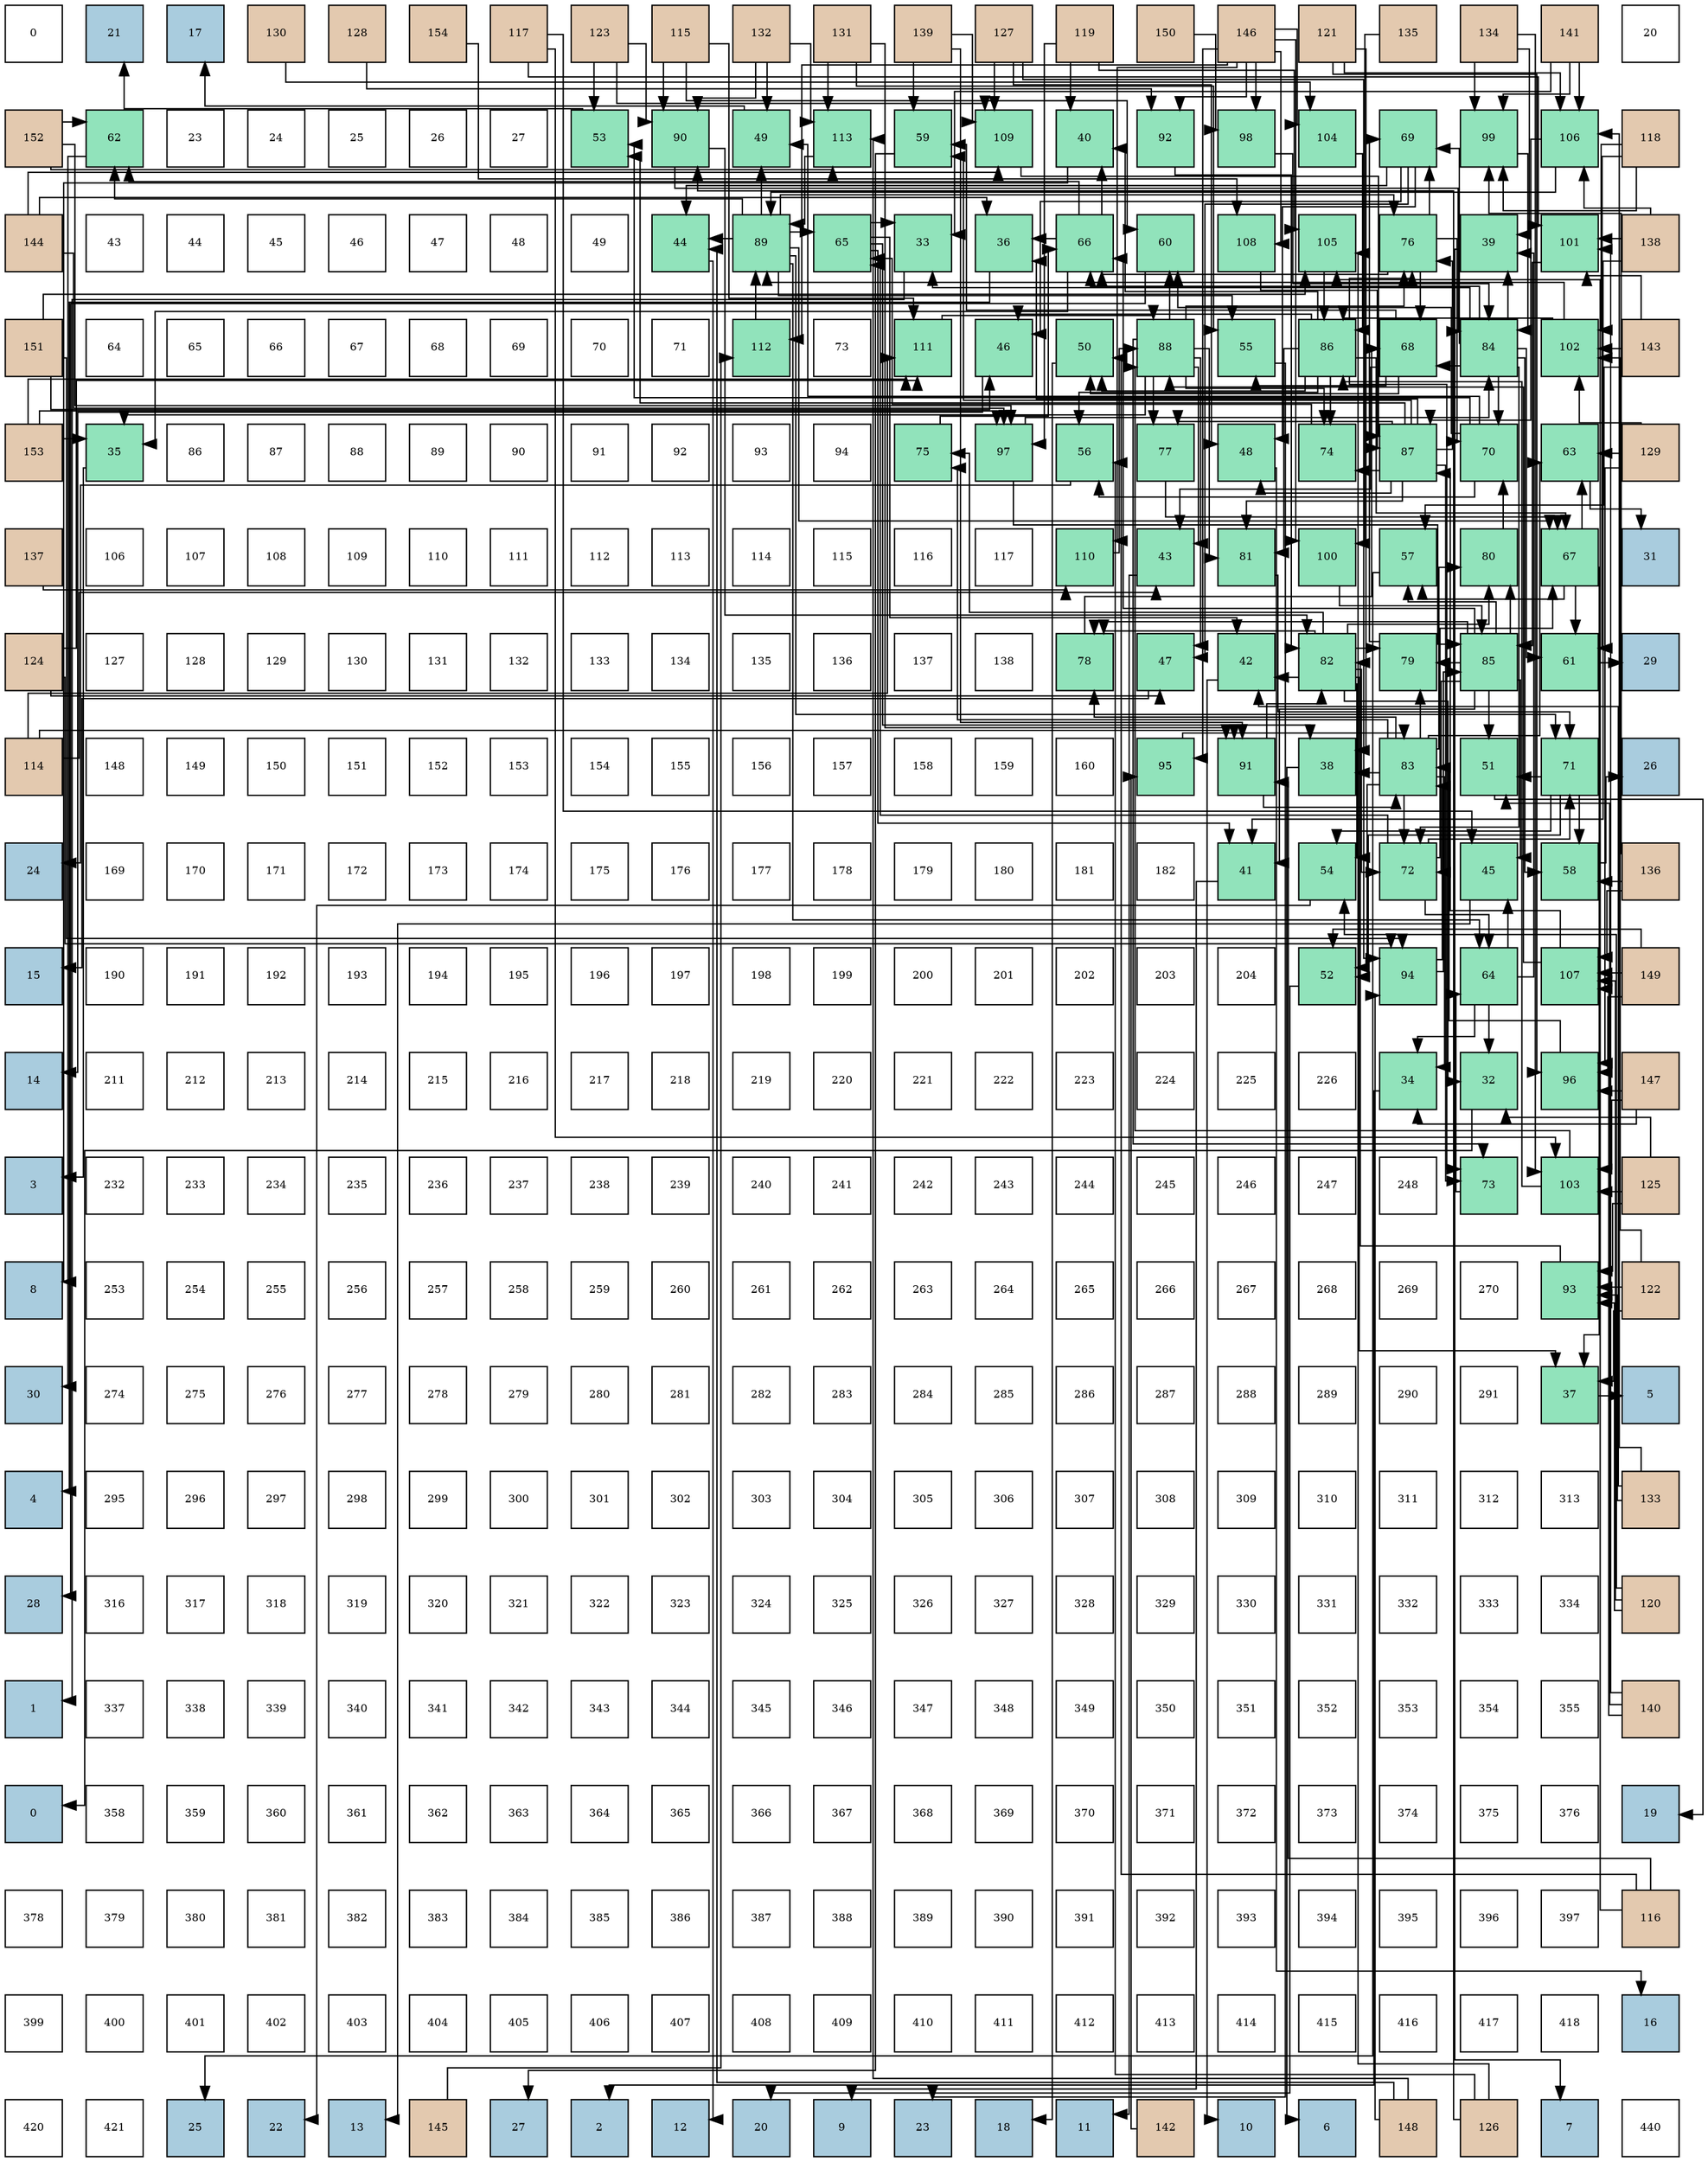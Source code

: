 digraph layout{
 rankdir=TB;
 splines=ortho;
 node [style=filled shape=square fixedsize=true width=0.6];
0[label="0", fontsize=8, fillcolor="#ffffff"];
1[label="21", fontsize=8, fillcolor="#a9ccde"];
2[label="17", fontsize=8, fillcolor="#a9ccde"];
3[label="130", fontsize=8, fillcolor="#e3c9af"];
4[label="128", fontsize=8, fillcolor="#e3c9af"];
5[label="154", fontsize=8, fillcolor="#e3c9af"];
6[label="117", fontsize=8, fillcolor="#e3c9af"];
7[label="123", fontsize=8, fillcolor="#e3c9af"];
8[label="115", fontsize=8, fillcolor="#e3c9af"];
9[label="132", fontsize=8, fillcolor="#e3c9af"];
10[label="131", fontsize=8, fillcolor="#e3c9af"];
11[label="139", fontsize=8, fillcolor="#e3c9af"];
12[label="127", fontsize=8, fillcolor="#e3c9af"];
13[label="119", fontsize=8, fillcolor="#e3c9af"];
14[label="150", fontsize=8, fillcolor="#e3c9af"];
15[label="146", fontsize=8, fillcolor="#e3c9af"];
16[label="121", fontsize=8, fillcolor="#e3c9af"];
17[label="135", fontsize=8, fillcolor="#e3c9af"];
18[label="134", fontsize=8, fillcolor="#e3c9af"];
19[label="141", fontsize=8, fillcolor="#e3c9af"];
20[label="20", fontsize=8, fillcolor="#ffffff"];
21[label="152", fontsize=8, fillcolor="#e3c9af"];
22[label="62", fontsize=8, fillcolor="#91e3bb"];
23[label="23", fontsize=8, fillcolor="#ffffff"];
24[label="24", fontsize=8, fillcolor="#ffffff"];
25[label="25", fontsize=8, fillcolor="#ffffff"];
26[label="26", fontsize=8, fillcolor="#ffffff"];
27[label="27", fontsize=8, fillcolor="#ffffff"];
28[label="53", fontsize=8, fillcolor="#91e3bb"];
29[label="90", fontsize=8, fillcolor="#91e3bb"];
30[label="49", fontsize=8, fillcolor="#91e3bb"];
31[label="113", fontsize=8, fillcolor="#91e3bb"];
32[label="59", fontsize=8, fillcolor="#91e3bb"];
33[label="109", fontsize=8, fillcolor="#91e3bb"];
34[label="40", fontsize=8, fillcolor="#91e3bb"];
35[label="92", fontsize=8, fillcolor="#91e3bb"];
36[label="98", fontsize=8, fillcolor="#91e3bb"];
37[label="104", fontsize=8, fillcolor="#91e3bb"];
38[label="69", fontsize=8, fillcolor="#91e3bb"];
39[label="99", fontsize=8, fillcolor="#91e3bb"];
40[label="106", fontsize=8, fillcolor="#91e3bb"];
41[label="118", fontsize=8, fillcolor="#e3c9af"];
42[label="144", fontsize=8, fillcolor="#e3c9af"];
43[label="43", fontsize=8, fillcolor="#ffffff"];
44[label="44", fontsize=8, fillcolor="#ffffff"];
45[label="45", fontsize=8, fillcolor="#ffffff"];
46[label="46", fontsize=8, fillcolor="#ffffff"];
47[label="47", fontsize=8, fillcolor="#ffffff"];
48[label="48", fontsize=8, fillcolor="#ffffff"];
49[label="49", fontsize=8, fillcolor="#ffffff"];
50[label="44", fontsize=8, fillcolor="#91e3bb"];
51[label="89", fontsize=8, fillcolor="#91e3bb"];
52[label="65", fontsize=8, fillcolor="#91e3bb"];
53[label="33", fontsize=8, fillcolor="#91e3bb"];
54[label="36", fontsize=8, fillcolor="#91e3bb"];
55[label="66", fontsize=8, fillcolor="#91e3bb"];
56[label="60", fontsize=8, fillcolor="#91e3bb"];
57[label="108", fontsize=8, fillcolor="#91e3bb"];
58[label="105", fontsize=8, fillcolor="#91e3bb"];
59[label="76", fontsize=8, fillcolor="#91e3bb"];
60[label="39", fontsize=8, fillcolor="#91e3bb"];
61[label="101", fontsize=8, fillcolor="#91e3bb"];
62[label="138", fontsize=8, fillcolor="#e3c9af"];
63[label="151", fontsize=8, fillcolor="#e3c9af"];
64[label="64", fontsize=8, fillcolor="#ffffff"];
65[label="65", fontsize=8, fillcolor="#ffffff"];
66[label="66", fontsize=8, fillcolor="#ffffff"];
67[label="67", fontsize=8, fillcolor="#ffffff"];
68[label="68", fontsize=8, fillcolor="#ffffff"];
69[label="69", fontsize=8, fillcolor="#ffffff"];
70[label="70", fontsize=8, fillcolor="#ffffff"];
71[label="71", fontsize=8, fillcolor="#ffffff"];
72[label="112", fontsize=8, fillcolor="#91e3bb"];
73[label="73", fontsize=8, fillcolor="#ffffff"];
74[label="111", fontsize=8, fillcolor="#91e3bb"];
75[label="46", fontsize=8, fillcolor="#91e3bb"];
76[label="50", fontsize=8, fillcolor="#91e3bb"];
77[label="88", fontsize=8, fillcolor="#91e3bb"];
78[label="55", fontsize=8, fillcolor="#91e3bb"];
79[label="86", fontsize=8, fillcolor="#91e3bb"];
80[label="68", fontsize=8, fillcolor="#91e3bb"];
81[label="84", fontsize=8, fillcolor="#91e3bb"];
82[label="102", fontsize=8, fillcolor="#91e3bb"];
83[label="143", fontsize=8, fillcolor="#e3c9af"];
84[label="153", fontsize=8, fillcolor="#e3c9af"];
85[label="35", fontsize=8, fillcolor="#91e3bb"];
86[label="86", fontsize=8, fillcolor="#ffffff"];
87[label="87", fontsize=8, fillcolor="#ffffff"];
88[label="88", fontsize=8, fillcolor="#ffffff"];
89[label="89", fontsize=8, fillcolor="#ffffff"];
90[label="90", fontsize=8, fillcolor="#ffffff"];
91[label="91", fontsize=8, fillcolor="#ffffff"];
92[label="92", fontsize=8, fillcolor="#ffffff"];
93[label="93", fontsize=8, fillcolor="#ffffff"];
94[label="94", fontsize=8, fillcolor="#ffffff"];
95[label="75", fontsize=8, fillcolor="#91e3bb"];
96[label="97", fontsize=8, fillcolor="#91e3bb"];
97[label="56", fontsize=8, fillcolor="#91e3bb"];
98[label="77", fontsize=8, fillcolor="#91e3bb"];
99[label="48", fontsize=8, fillcolor="#91e3bb"];
100[label="74", fontsize=8, fillcolor="#91e3bb"];
101[label="87", fontsize=8, fillcolor="#91e3bb"];
102[label="70", fontsize=8, fillcolor="#91e3bb"];
103[label="63", fontsize=8, fillcolor="#91e3bb"];
104[label="129", fontsize=8, fillcolor="#e3c9af"];
105[label="137", fontsize=8, fillcolor="#e3c9af"];
106[label="106", fontsize=8, fillcolor="#ffffff"];
107[label="107", fontsize=8, fillcolor="#ffffff"];
108[label="108", fontsize=8, fillcolor="#ffffff"];
109[label="109", fontsize=8, fillcolor="#ffffff"];
110[label="110", fontsize=8, fillcolor="#ffffff"];
111[label="111", fontsize=8, fillcolor="#ffffff"];
112[label="112", fontsize=8, fillcolor="#ffffff"];
113[label="113", fontsize=8, fillcolor="#ffffff"];
114[label="114", fontsize=8, fillcolor="#ffffff"];
115[label="115", fontsize=8, fillcolor="#ffffff"];
116[label="116", fontsize=8, fillcolor="#ffffff"];
117[label="117", fontsize=8, fillcolor="#ffffff"];
118[label="110", fontsize=8, fillcolor="#91e3bb"];
119[label="43", fontsize=8, fillcolor="#91e3bb"];
120[label="81", fontsize=8, fillcolor="#91e3bb"];
121[label="100", fontsize=8, fillcolor="#91e3bb"];
122[label="57", fontsize=8, fillcolor="#91e3bb"];
123[label="80", fontsize=8, fillcolor="#91e3bb"];
124[label="67", fontsize=8, fillcolor="#91e3bb"];
125[label="31", fontsize=8, fillcolor="#a9ccde"];
126[label="124", fontsize=8, fillcolor="#e3c9af"];
127[label="127", fontsize=8, fillcolor="#ffffff"];
128[label="128", fontsize=8, fillcolor="#ffffff"];
129[label="129", fontsize=8, fillcolor="#ffffff"];
130[label="130", fontsize=8, fillcolor="#ffffff"];
131[label="131", fontsize=8, fillcolor="#ffffff"];
132[label="132", fontsize=8, fillcolor="#ffffff"];
133[label="133", fontsize=8, fillcolor="#ffffff"];
134[label="134", fontsize=8, fillcolor="#ffffff"];
135[label="135", fontsize=8, fillcolor="#ffffff"];
136[label="136", fontsize=8, fillcolor="#ffffff"];
137[label="137", fontsize=8, fillcolor="#ffffff"];
138[label="138", fontsize=8, fillcolor="#ffffff"];
139[label="78", fontsize=8, fillcolor="#91e3bb"];
140[label="47", fontsize=8, fillcolor="#91e3bb"];
141[label="42", fontsize=8, fillcolor="#91e3bb"];
142[label="82", fontsize=8, fillcolor="#91e3bb"];
143[label="79", fontsize=8, fillcolor="#91e3bb"];
144[label="85", fontsize=8, fillcolor="#91e3bb"];
145[label="61", fontsize=8, fillcolor="#91e3bb"];
146[label="29", fontsize=8, fillcolor="#a9ccde"];
147[label="114", fontsize=8, fillcolor="#e3c9af"];
148[label="148", fontsize=8, fillcolor="#ffffff"];
149[label="149", fontsize=8, fillcolor="#ffffff"];
150[label="150", fontsize=8, fillcolor="#ffffff"];
151[label="151", fontsize=8, fillcolor="#ffffff"];
152[label="152", fontsize=8, fillcolor="#ffffff"];
153[label="153", fontsize=8, fillcolor="#ffffff"];
154[label="154", fontsize=8, fillcolor="#ffffff"];
155[label="155", fontsize=8, fillcolor="#ffffff"];
156[label="156", fontsize=8, fillcolor="#ffffff"];
157[label="157", fontsize=8, fillcolor="#ffffff"];
158[label="158", fontsize=8, fillcolor="#ffffff"];
159[label="159", fontsize=8, fillcolor="#ffffff"];
160[label="160", fontsize=8, fillcolor="#ffffff"];
161[label="95", fontsize=8, fillcolor="#91e3bb"];
162[label="91", fontsize=8, fillcolor="#91e3bb"];
163[label="38", fontsize=8, fillcolor="#91e3bb"];
164[label="83", fontsize=8, fillcolor="#91e3bb"];
165[label="51", fontsize=8, fillcolor="#91e3bb"];
166[label="71", fontsize=8, fillcolor="#91e3bb"];
167[label="26", fontsize=8, fillcolor="#a9ccde"];
168[label="24", fontsize=8, fillcolor="#a9ccde"];
169[label="169", fontsize=8, fillcolor="#ffffff"];
170[label="170", fontsize=8, fillcolor="#ffffff"];
171[label="171", fontsize=8, fillcolor="#ffffff"];
172[label="172", fontsize=8, fillcolor="#ffffff"];
173[label="173", fontsize=8, fillcolor="#ffffff"];
174[label="174", fontsize=8, fillcolor="#ffffff"];
175[label="175", fontsize=8, fillcolor="#ffffff"];
176[label="176", fontsize=8, fillcolor="#ffffff"];
177[label="177", fontsize=8, fillcolor="#ffffff"];
178[label="178", fontsize=8, fillcolor="#ffffff"];
179[label="179", fontsize=8, fillcolor="#ffffff"];
180[label="180", fontsize=8, fillcolor="#ffffff"];
181[label="181", fontsize=8, fillcolor="#ffffff"];
182[label="182", fontsize=8, fillcolor="#ffffff"];
183[label="41", fontsize=8, fillcolor="#91e3bb"];
184[label="54", fontsize=8, fillcolor="#91e3bb"];
185[label="72", fontsize=8, fillcolor="#91e3bb"];
186[label="45", fontsize=8, fillcolor="#91e3bb"];
187[label="58", fontsize=8, fillcolor="#91e3bb"];
188[label="136", fontsize=8, fillcolor="#e3c9af"];
189[label="15", fontsize=8, fillcolor="#a9ccde"];
190[label="190", fontsize=8, fillcolor="#ffffff"];
191[label="191", fontsize=8, fillcolor="#ffffff"];
192[label="192", fontsize=8, fillcolor="#ffffff"];
193[label="193", fontsize=8, fillcolor="#ffffff"];
194[label="194", fontsize=8, fillcolor="#ffffff"];
195[label="195", fontsize=8, fillcolor="#ffffff"];
196[label="196", fontsize=8, fillcolor="#ffffff"];
197[label="197", fontsize=8, fillcolor="#ffffff"];
198[label="198", fontsize=8, fillcolor="#ffffff"];
199[label="199", fontsize=8, fillcolor="#ffffff"];
200[label="200", fontsize=8, fillcolor="#ffffff"];
201[label="201", fontsize=8, fillcolor="#ffffff"];
202[label="202", fontsize=8, fillcolor="#ffffff"];
203[label="203", fontsize=8, fillcolor="#ffffff"];
204[label="204", fontsize=8, fillcolor="#ffffff"];
205[label="52", fontsize=8, fillcolor="#91e3bb"];
206[label="94", fontsize=8, fillcolor="#91e3bb"];
207[label="64", fontsize=8, fillcolor="#91e3bb"];
208[label="107", fontsize=8, fillcolor="#91e3bb"];
209[label="149", fontsize=8, fillcolor="#e3c9af"];
210[label="14", fontsize=8, fillcolor="#a9ccde"];
211[label="211", fontsize=8, fillcolor="#ffffff"];
212[label="212", fontsize=8, fillcolor="#ffffff"];
213[label="213", fontsize=8, fillcolor="#ffffff"];
214[label="214", fontsize=8, fillcolor="#ffffff"];
215[label="215", fontsize=8, fillcolor="#ffffff"];
216[label="216", fontsize=8, fillcolor="#ffffff"];
217[label="217", fontsize=8, fillcolor="#ffffff"];
218[label="218", fontsize=8, fillcolor="#ffffff"];
219[label="219", fontsize=8, fillcolor="#ffffff"];
220[label="220", fontsize=8, fillcolor="#ffffff"];
221[label="221", fontsize=8, fillcolor="#ffffff"];
222[label="222", fontsize=8, fillcolor="#ffffff"];
223[label="223", fontsize=8, fillcolor="#ffffff"];
224[label="224", fontsize=8, fillcolor="#ffffff"];
225[label="225", fontsize=8, fillcolor="#ffffff"];
226[label="226", fontsize=8, fillcolor="#ffffff"];
227[label="34", fontsize=8, fillcolor="#91e3bb"];
228[label="32", fontsize=8, fillcolor="#91e3bb"];
229[label="96", fontsize=8, fillcolor="#91e3bb"];
230[label="147", fontsize=8, fillcolor="#e3c9af"];
231[label="3", fontsize=8, fillcolor="#a9ccde"];
232[label="232", fontsize=8, fillcolor="#ffffff"];
233[label="233", fontsize=8, fillcolor="#ffffff"];
234[label="234", fontsize=8, fillcolor="#ffffff"];
235[label="235", fontsize=8, fillcolor="#ffffff"];
236[label="236", fontsize=8, fillcolor="#ffffff"];
237[label="237", fontsize=8, fillcolor="#ffffff"];
238[label="238", fontsize=8, fillcolor="#ffffff"];
239[label="239", fontsize=8, fillcolor="#ffffff"];
240[label="240", fontsize=8, fillcolor="#ffffff"];
241[label="241", fontsize=8, fillcolor="#ffffff"];
242[label="242", fontsize=8, fillcolor="#ffffff"];
243[label="243", fontsize=8, fillcolor="#ffffff"];
244[label="244", fontsize=8, fillcolor="#ffffff"];
245[label="245", fontsize=8, fillcolor="#ffffff"];
246[label="246", fontsize=8, fillcolor="#ffffff"];
247[label="247", fontsize=8, fillcolor="#ffffff"];
248[label="248", fontsize=8, fillcolor="#ffffff"];
249[label="73", fontsize=8, fillcolor="#91e3bb"];
250[label="103", fontsize=8, fillcolor="#91e3bb"];
251[label="125", fontsize=8, fillcolor="#e3c9af"];
252[label="8", fontsize=8, fillcolor="#a9ccde"];
253[label="253", fontsize=8, fillcolor="#ffffff"];
254[label="254", fontsize=8, fillcolor="#ffffff"];
255[label="255", fontsize=8, fillcolor="#ffffff"];
256[label="256", fontsize=8, fillcolor="#ffffff"];
257[label="257", fontsize=8, fillcolor="#ffffff"];
258[label="258", fontsize=8, fillcolor="#ffffff"];
259[label="259", fontsize=8, fillcolor="#ffffff"];
260[label="260", fontsize=8, fillcolor="#ffffff"];
261[label="261", fontsize=8, fillcolor="#ffffff"];
262[label="262", fontsize=8, fillcolor="#ffffff"];
263[label="263", fontsize=8, fillcolor="#ffffff"];
264[label="264", fontsize=8, fillcolor="#ffffff"];
265[label="265", fontsize=8, fillcolor="#ffffff"];
266[label="266", fontsize=8, fillcolor="#ffffff"];
267[label="267", fontsize=8, fillcolor="#ffffff"];
268[label="268", fontsize=8, fillcolor="#ffffff"];
269[label="269", fontsize=8, fillcolor="#ffffff"];
270[label="270", fontsize=8, fillcolor="#ffffff"];
271[label="93", fontsize=8, fillcolor="#91e3bb"];
272[label="122", fontsize=8, fillcolor="#e3c9af"];
273[label="30", fontsize=8, fillcolor="#a9ccde"];
274[label="274", fontsize=8, fillcolor="#ffffff"];
275[label="275", fontsize=8, fillcolor="#ffffff"];
276[label="276", fontsize=8, fillcolor="#ffffff"];
277[label="277", fontsize=8, fillcolor="#ffffff"];
278[label="278", fontsize=8, fillcolor="#ffffff"];
279[label="279", fontsize=8, fillcolor="#ffffff"];
280[label="280", fontsize=8, fillcolor="#ffffff"];
281[label="281", fontsize=8, fillcolor="#ffffff"];
282[label="282", fontsize=8, fillcolor="#ffffff"];
283[label="283", fontsize=8, fillcolor="#ffffff"];
284[label="284", fontsize=8, fillcolor="#ffffff"];
285[label="285", fontsize=8, fillcolor="#ffffff"];
286[label="286", fontsize=8, fillcolor="#ffffff"];
287[label="287", fontsize=8, fillcolor="#ffffff"];
288[label="288", fontsize=8, fillcolor="#ffffff"];
289[label="289", fontsize=8, fillcolor="#ffffff"];
290[label="290", fontsize=8, fillcolor="#ffffff"];
291[label="291", fontsize=8, fillcolor="#ffffff"];
292[label="37", fontsize=8, fillcolor="#91e3bb"];
293[label="5", fontsize=8, fillcolor="#a9ccde"];
294[label="4", fontsize=8, fillcolor="#a9ccde"];
295[label="295", fontsize=8, fillcolor="#ffffff"];
296[label="296", fontsize=8, fillcolor="#ffffff"];
297[label="297", fontsize=8, fillcolor="#ffffff"];
298[label="298", fontsize=8, fillcolor="#ffffff"];
299[label="299", fontsize=8, fillcolor="#ffffff"];
300[label="300", fontsize=8, fillcolor="#ffffff"];
301[label="301", fontsize=8, fillcolor="#ffffff"];
302[label="302", fontsize=8, fillcolor="#ffffff"];
303[label="303", fontsize=8, fillcolor="#ffffff"];
304[label="304", fontsize=8, fillcolor="#ffffff"];
305[label="305", fontsize=8, fillcolor="#ffffff"];
306[label="306", fontsize=8, fillcolor="#ffffff"];
307[label="307", fontsize=8, fillcolor="#ffffff"];
308[label="308", fontsize=8, fillcolor="#ffffff"];
309[label="309", fontsize=8, fillcolor="#ffffff"];
310[label="310", fontsize=8, fillcolor="#ffffff"];
311[label="311", fontsize=8, fillcolor="#ffffff"];
312[label="312", fontsize=8, fillcolor="#ffffff"];
313[label="313", fontsize=8, fillcolor="#ffffff"];
314[label="133", fontsize=8, fillcolor="#e3c9af"];
315[label="28", fontsize=8, fillcolor="#a9ccde"];
316[label="316", fontsize=8, fillcolor="#ffffff"];
317[label="317", fontsize=8, fillcolor="#ffffff"];
318[label="318", fontsize=8, fillcolor="#ffffff"];
319[label="319", fontsize=8, fillcolor="#ffffff"];
320[label="320", fontsize=8, fillcolor="#ffffff"];
321[label="321", fontsize=8, fillcolor="#ffffff"];
322[label="322", fontsize=8, fillcolor="#ffffff"];
323[label="323", fontsize=8, fillcolor="#ffffff"];
324[label="324", fontsize=8, fillcolor="#ffffff"];
325[label="325", fontsize=8, fillcolor="#ffffff"];
326[label="326", fontsize=8, fillcolor="#ffffff"];
327[label="327", fontsize=8, fillcolor="#ffffff"];
328[label="328", fontsize=8, fillcolor="#ffffff"];
329[label="329", fontsize=8, fillcolor="#ffffff"];
330[label="330", fontsize=8, fillcolor="#ffffff"];
331[label="331", fontsize=8, fillcolor="#ffffff"];
332[label="332", fontsize=8, fillcolor="#ffffff"];
333[label="333", fontsize=8, fillcolor="#ffffff"];
334[label="334", fontsize=8, fillcolor="#ffffff"];
335[label="120", fontsize=8, fillcolor="#e3c9af"];
336[label="1", fontsize=8, fillcolor="#a9ccde"];
337[label="337", fontsize=8, fillcolor="#ffffff"];
338[label="338", fontsize=8, fillcolor="#ffffff"];
339[label="339", fontsize=8, fillcolor="#ffffff"];
340[label="340", fontsize=8, fillcolor="#ffffff"];
341[label="341", fontsize=8, fillcolor="#ffffff"];
342[label="342", fontsize=8, fillcolor="#ffffff"];
343[label="343", fontsize=8, fillcolor="#ffffff"];
344[label="344", fontsize=8, fillcolor="#ffffff"];
345[label="345", fontsize=8, fillcolor="#ffffff"];
346[label="346", fontsize=8, fillcolor="#ffffff"];
347[label="347", fontsize=8, fillcolor="#ffffff"];
348[label="348", fontsize=8, fillcolor="#ffffff"];
349[label="349", fontsize=8, fillcolor="#ffffff"];
350[label="350", fontsize=8, fillcolor="#ffffff"];
351[label="351", fontsize=8, fillcolor="#ffffff"];
352[label="352", fontsize=8, fillcolor="#ffffff"];
353[label="353", fontsize=8, fillcolor="#ffffff"];
354[label="354", fontsize=8, fillcolor="#ffffff"];
355[label="355", fontsize=8, fillcolor="#ffffff"];
356[label="140", fontsize=8, fillcolor="#e3c9af"];
357[label="0", fontsize=8, fillcolor="#a9ccde"];
358[label="358", fontsize=8, fillcolor="#ffffff"];
359[label="359", fontsize=8, fillcolor="#ffffff"];
360[label="360", fontsize=8, fillcolor="#ffffff"];
361[label="361", fontsize=8, fillcolor="#ffffff"];
362[label="362", fontsize=8, fillcolor="#ffffff"];
363[label="363", fontsize=8, fillcolor="#ffffff"];
364[label="364", fontsize=8, fillcolor="#ffffff"];
365[label="365", fontsize=8, fillcolor="#ffffff"];
366[label="366", fontsize=8, fillcolor="#ffffff"];
367[label="367", fontsize=8, fillcolor="#ffffff"];
368[label="368", fontsize=8, fillcolor="#ffffff"];
369[label="369", fontsize=8, fillcolor="#ffffff"];
370[label="370", fontsize=8, fillcolor="#ffffff"];
371[label="371", fontsize=8, fillcolor="#ffffff"];
372[label="372", fontsize=8, fillcolor="#ffffff"];
373[label="373", fontsize=8, fillcolor="#ffffff"];
374[label="374", fontsize=8, fillcolor="#ffffff"];
375[label="375", fontsize=8, fillcolor="#ffffff"];
376[label="376", fontsize=8, fillcolor="#ffffff"];
377[label="19", fontsize=8, fillcolor="#a9ccde"];
378[label="378", fontsize=8, fillcolor="#ffffff"];
379[label="379", fontsize=8, fillcolor="#ffffff"];
380[label="380", fontsize=8, fillcolor="#ffffff"];
381[label="381", fontsize=8, fillcolor="#ffffff"];
382[label="382", fontsize=8, fillcolor="#ffffff"];
383[label="383", fontsize=8, fillcolor="#ffffff"];
384[label="384", fontsize=8, fillcolor="#ffffff"];
385[label="385", fontsize=8, fillcolor="#ffffff"];
386[label="386", fontsize=8, fillcolor="#ffffff"];
387[label="387", fontsize=8, fillcolor="#ffffff"];
388[label="388", fontsize=8, fillcolor="#ffffff"];
389[label="389", fontsize=8, fillcolor="#ffffff"];
390[label="390", fontsize=8, fillcolor="#ffffff"];
391[label="391", fontsize=8, fillcolor="#ffffff"];
392[label="392", fontsize=8, fillcolor="#ffffff"];
393[label="393", fontsize=8, fillcolor="#ffffff"];
394[label="394", fontsize=8, fillcolor="#ffffff"];
395[label="395", fontsize=8, fillcolor="#ffffff"];
396[label="396", fontsize=8, fillcolor="#ffffff"];
397[label="397", fontsize=8, fillcolor="#ffffff"];
398[label="116", fontsize=8, fillcolor="#e3c9af"];
399[label="399", fontsize=8, fillcolor="#ffffff"];
400[label="400", fontsize=8, fillcolor="#ffffff"];
401[label="401", fontsize=8, fillcolor="#ffffff"];
402[label="402", fontsize=8, fillcolor="#ffffff"];
403[label="403", fontsize=8, fillcolor="#ffffff"];
404[label="404", fontsize=8, fillcolor="#ffffff"];
405[label="405", fontsize=8, fillcolor="#ffffff"];
406[label="406", fontsize=8, fillcolor="#ffffff"];
407[label="407", fontsize=8, fillcolor="#ffffff"];
408[label="408", fontsize=8, fillcolor="#ffffff"];
409[label="409", fontsize=8, fillcolor="#ffffff"];
410[label="410", fontsize=8, fillcolor="#ffffff"];
411[label="411", fontsize=8, fillcolor="#ffffff"];
412[label="412", fontsize=8, fillcolor="#ffffff"];
413[label="413", fontsize=8, fillcolor="#ffffff"];
414[label="414", fontsize=8, fillcolor="#ffffff"];
415[label="415", fontsize=8, fillcolor="#ffffff"];
416[label="416", fontsize=8, fillcolor="#ffffff"];
417[label="417", fontsize=8, fillcolor="#ffffff"];
418[label="418", fontsize=8, fillcolor="#ffffff"];
419[label="16", fontsize=8, fillcolor="#a9ccde"];
420[label="420", fontsize=8, fillcolor="#ffffff"];
421[label="421", fontsize=8, fillcolor="#ffffff"];
422[label="25", fontsize=8, fillcolor="#a9ccde"];
423[label="22", fontsize=8, fillcolor="#a9ccde"];
424[label="13", fontsize=8, fillcolor="#a9ccde"];
425[label="145", fontsize=8, fillcolor="#e3c9af"];
426[label="27", fontsize=8, fillcolor="#a9ccde"];
427[label="2", fontsize=8, fillcolor="#a9ccde"];
428[label="12", fontsize=8, fillcolor="#a9ccde"];
429[label="20", fontsize=8, fillcolor="#a9ccde"];
430[label="9", fontsize=8, fillcolor="#a9ccde"];
431[label="23", fontsize=8, fillcolor="#a9ccde"];
432[label="18", fontsize=8, fillcolor="#a9ccde"];
433[label="11", fontsize=8, fillcolor="#a9ccde"];
434[label="142", fontsize=8, fillcolor="#e3c9af"];
435[label="10", fontsize=8, fillcolor="#a9ccde"];
436[label="6", fontsize=8, fillcolor="#a9ccde"];
437[label="148", fontsize=8, fillcolor="#e3c9af"];
438[label="126", fontsize=8, fillcolor="#e3c9af"];
439[label="7", fontsize=8, fillcolor="#a9ccde"];
440[label="440", fontsize=8, fillcolor="#ffffff"];
edge [constraint=false, style=vis];228 -> 357;
53 -> 336;
227 -> 427;
85 -> 231;
54 -> 294;
292 -> 293;
163 -> 436;
60 -> 439;
34 -> 252;
183 -> 430;
141 -> 435;
119 -> 433;
50 -> 428;
186 -> 424;
75 -> 210;
140 -> 189;
99 -> 419;
30 -> 2;
76 -> 432;
165 -> 377;
205 -> 429;
28 -> 1;
184 -> 423;
78 -> 431;
97 -> 168;
122 -> 422;
187 -> 167;
32 -> 426;
56 -> 315;
145 -> 146;
22 -> 273;
103 -> 125;
207 -> 228;
207 -> 227;
207 -> 60;
207 -> 186;
52 -> 53;
52 -> 163;
52 -> 183;
52 -> 141;
55 -> 85;
55 -> 54;
55 -> 34;
55 -> 22;
124 -> 292;
124 -> 122;
124 -> 145;
124 -> 103;
80 -> 119;
80 -> 76;
80 -> 78;
80 -> 32;
38 -> 50;
38 -> 75;
38 -> 140;
38 -> 99;
102 -> 30;
102 -> 28;
102 -> 97;
102 -> 56;
166 -> 165;
166 -> 205;
166 -> 184;
166 -> 187;
185 -> 207;
185 -> 52;
185 -> 124;
185 -> 166;
249 -> 207;
100 -> 52;
95 -> 55;
59 -> 55;
59 -> 80;
59 -> 38;
59 -> 102;
98 -> 124;
139 -> 80;
143 -> 38;
123 -> 102;
120 -> 166;
142 -> 228;
142 -> 292;
142 -> 141;
142 -> 184;
142 -> 185;
142 -> 95;
142 -> 139;
142 -> 143;
142 -> 123;
164 -> 227;
164 -> 163;
164 -> 205;
164 -> 103;
164 -> 185;
164 -> 95;
164 -> 139;
164 -> 143;
164 -> 123;
81 -> 53;
81 -> 60;
81 -> 187;
81 -> 145;
81 -> 55;
81 -> 80;
81 -> 38;
81 -> 102;
81 -> 185;
144 -> 183;
144 -> 186;
144 -> 165;
144 -> 122;
144 -> 55;
144 -> 185;
144 -> 139;
144 -> 143;
144 -> 123;
79 -> 34;
79 -> 75;
79 -> 76;
79 -> 97;
79 -> 124;
79 -> 249;
79 -> 100;
79 -> 59;
79 -> 120;
101 -> 54;
101 -> 99;
101 -> 28;
101 -> 32;
101 -> 249;
101 -> 100;
101 -> 59;
101 -> 98;
101 -> 120;
77 -> 85;
77 -> 119;
77 -> 140;
77 -> 56;
77 -> 249;
77 -> 100;
77 -> 59;
77 -> 98;
77 -> 120;
51 -> 50;
51 -> 30;
51 -> 78;
51 -> 22;
51 -> 207;
51 -> 52;
51 -> 124;
51 -> 166;
51 -> 59;
29 -> 142;
29 -> 81;
162 -> 142;
162 -> 164;
35 -> 142;
271 -> 142;
206 -> 164;
206 -> 144;
161 -> 164;
229 -> 164;
96 -> 81;
96 -> 144;
36 -> 81;
39 -> 81;
121 -> 144;
61 -> 144;
82 -> 79;
82 -> 51;
250 -> 79;
250 -> 77;
37 -> 79;
58 -> 79;
40 -> 101;
40 -> 51;
208 -> 101;
208 -> 77;
57 -> 101;
33 -> 101;
118 -> 77;
74 -> 77;
72 -> 51;
31 -> 51;
147 -> 119;
147 -> 162;
147 -> 74;
8 -> 56;
8 -> 29;
8 -> 74;
398 -> 76;
398 -> 162;
398 -> 58;
6 -> 186;
6 -> 61;
6 -> 250;
41 -> 145;
41 -> 39;
41 -> 82;
13 -> 34;
13 -> 96;
13 -> 58;
335 -> 184;
335 -> 271;
335 -> 208;
16 -> 163;
16 -> 229;
16 -> 40;
272 -> 292;
272 -> 271;
272 -> 82;
7 -> 28;
7 -> 29;
7 -> 33;
126 -> 140;
126 -> 206;
126 -> 74;
251 -> 228;
251 -> 271;
251 -> 250;
438 -> 97;
438 -> 29;
438 -> 58;
12 -> 99;
12 -> 206;
12 -> 33;
4 -> 35;
104 -> 103;
104 -> 229;
104 -> 82;
3 -> 37;
10 -> 78;
10 -> 162;
10 -> 31;
9 -> 30;
9 -> 29;
9 -> 31;
314 -> 141;
314 -> 271;
314 -> 40;
18 -> 60;
18 -> 39;
18 -> 250;
17 -> 121;
188 -> 187;
188 -> 39;
188 -> 208;
105 -> 118;
62 -> 183;
62 -> 61;
62 -> 40;
11 -> 32;
11 -> 162;
11 -> 33;
356 -> 165;
356 -> 61;
356 -> 208;
19 -> 53;
19 -> 39;
19 -> 40;
434 -> 161;
83 -> 122;
83 -> 61;
83 -> 82;
42 -> 54;
42 -> 96;
42 -> 33;
425 -> 72;
15 -> 35;
15 -> 161;
15 -> 36;
15 -> 121;
15 -> 37;
15 -> 57;
15 -> 118;
15 -> 72;
230 -> 227;
230 -> 229;
230 -> 250;
437 -> 50;
437 -> 206;
437 -> 31;
209 -> 205;
209 -> 229;
209 -> 208;
14 -> 36;
63 -> 75;
63 -> 206;
63 -> 58;
21 -> 22;
21 -> 96;
21 -> 31;
84 -> 85;
84 -> 96;
84 -> 74;
5 -> 57;
edge [constraint=true, style=invis];
0 -> 21 -> 42 -> 63 -> 84 -> 105 -> 126 -> 147 -> 168 -> 189 -> 210 -> 231 -> 252 -> 273 -> 294 -> 315 -> 336 -> 357 -> 378 -> 399 -> 420;
1 -> 22 -> 43 -> 64 -> 85 -> 106 -> 127 -> 148 -> 169 -> 190 -> 211 -> 232 -> 253 -> 274 -> 295 -> 316 -> 337 -> 358 -> 379 -> 400 -> 421;
2 -> 23 -> 44 -> 65 -> 86 -> 107 -> 128 -> 149 -> 170 -> 191 -> 212 -> 233 -> 254 -> 275 -> 296 -> 317 -> 338 -> 359 -> 380 -> 401 -> 422;
3 -> 24 -> 45 -> 66 -> 87 -> 108 -> 129 -> 150 -> 171 -> 192 -> 213 -> 234 -> 255 -> 276 -> 297 -> 318 -> 339 -> 360 -> 381 -> 402 -> 423;
4 -> 25 -> 46 -> 67 -> 88 -> 109 -> 130 -> 151 -> 172 -> 193 -> 214 -> 235 -> 256 -> 277 -> 298 -> 319 -> 340 -> 361 -> 382 -> 403 -> 424;
5 -> 26 -> 47 -> 68 -> 89 -> 110 -> 131 -> 152 -> 173 -> 194 -> 215 -> 236 -> 257 -> 278 -> 299 -> 320 -> 341 -> 362 -> 383 -> 404 -> 425;
6 -> 27 -> 48 -> 69 -> 90 -> 111 -> 132 -> 153 -> 174 -> 195 -> 216 -> 237 -> 258 -> 279 -> 300 -> 321 -> 342 -> 363 -> 384 -> 405 -> 426;
7 -> 28 -> 49 -> 70 -> 91 -> 112 -> 133 -> 154 -> 175 -> 196 -> 217 -> 238 -> 259 -> 280 -> 301 -> 322 -> 343 -> 364 -> 385 -> 406 -> 427;
8 -> 29 -> 50 -> 71 -> 92 -> 113 -> 134 -> 155 -> 176 -> 197 -> 218 -> 239 -> 260 -> 281 -> 302 -> 323 -> 344 -> 365 -> 386 -> 407 -> 428;
9 -> 30 -> 51 -> 72 -> 93 -> 114 -> 135 -> 156 -> 177 -> 198 -> 219 -> 240 -> 261 -> 282 -> 303 -> 324 -> 345 -> 366 -> 387 -> 408 -> 429;
10 -> 31 -> 52 -> 73 -> 94 -> 115 -> 136 -> 157 -> 178 -> 199 -> 220 -> 241 -> 262 -> 283 -> 304 -> 325 -> 346 -> 367 -> 388 -> 409 -> 430;
11 -> 32 -> 53 -> 74 -> 95 -> 116 -> 137 -> 158 -> 179 -> 200 -> 221 -> 242 -> 263 -> 284 -> 305 -> 326 -> 347 -> 368 -> 389 -> 410 -> 431;
12 -> 33 -> 54 -> 75 -> 96 -> 117 -> 138 -> 159 -> 180 -> 201 -> 222 -> 243 -> 264 -> 285 -> 306 -> 327 -> 348 -> 369 -> 390 -> 411 -> 432;
13 -> 34 -> 55 -> 76 -> 97 -> 118 -> 139 -> 160 -> 181 -> 202 -> 223 -> 244 -> 265 -> 286 -> 307 -> 328 -> 349 -> 370 -> 391 -> 412 -> 433;
14 -> 35 -> 56 -> 77 -> 98 -> 119 -> 140 -> 161 -> 182 -> 203 -> 224 -> 245 -> 266 -> 287 -> 308 -> 329 -> 350 -> 371 -> 392 -> 413 -> 434;
15 -> 36 -> 57 -> 78 -> 99 -> 120 -> 141 -> 162 -> 183 -> 204 -> 225 -> 246 -> 267 -> 288 -> 309 -> 330 -> 351 -> 372 -> 393 -> 414 -> 435;
16 -> 37 -> 58 -> 79 -> 100 -> 121 -> 142 -> 163 -> 184 -> 205 -> 226 -> 247 -> 268 -> 289 -> 310 -> 331 -> 352 -> 373 -> 394 -> 415 -> 436;
17 -> 38 -> 59 -> 80 -> 101 -> 122 -> 143 -> 164 -> 185 -> 206 -> 227 -> 248 -> 269 -> 290 -> 311 -> 332 -> 353 -> 374 -> 395 -> 416 -> 437;
18 -> 39 -> 60 -> 81 -> 102 -> 123 -> 144 -> 165 -> 186 -> 207 -> 228 -> 249 -> 270 -> 291 -> 312 -> 333 -> 354 -> 375 -> 396 -> 417 -> 438;
19 -> 40 -> 61 -> 82 -> 103 -> 124 -> 145 -> 166 -> 187 -> 208 -> 229 -> 250 -> 271 -> 292 -> 313 -> 334 -> 355 -> 376 -> 397 -> 418 -> 439;
20 -> 41 -> 62 -> 83 -> 104 -> 125 -> 146 -> 167 -> 188 -> 209 -> 230 -> 251 -> 272 -> 293 -> 314 -> 335 -> 356 -> 377 -> 398 -> 419 -> 440;
rank = same {0 -> 1 -> 2 -> 3 -> 4 -> 5 -> 6 -> 7 -> 8 -> 9 -> 10 -> 11 -> 12 -> 13 -> 14 -> 15 -> 16 -> 17 -> 18 -> 19 -> 20};
rank = same {21 -> 22 -> 23 -> 24 -> 25 -> 26 -> 27 -> 28 -> 29 -> 30 -> 31 -> 32 -> 33 -> 34 -> 35 -> 36 -> 37 -> 38 -> 39 -> 40 -> 41};
rank = same {42 -> 43 -> 44 -> 45 -> 46 -> 47 -> 48 -> 49 -> 50 -> 51 -> 52 -> 53 -> 54 -> 55 -> 56 -> 57 -> 58 -> 59 -> 60 -> 61 -> 62};
rank = same {63 -> 64 -> 65 -> 66 -> 67 -> 68 -> 69 -> 70 -> 71 -> 72 -> 73 -> 74 -> 75 -> 76 -> 77 -> 78 -> 79 -> 80 -> 81 -> 82 -> 83};
rank = same {84 -> 85 -> 86 -> 87 -> 88 -> 89 -> 90 -> 91 -> 92 -> 93 -> 94 -> 95 -> 96 -> 97 -> 98 -> 99 -> 100 -> 101 -> 102 -> 103 -> 104};
rank = same {105 -> 106 -> 107 -> 108 -> 109 -> 110 -> 111 -> 112 -> 113 -> 114 -> 115 -> 116 -> 117 -> 118 -> 119 -> 120 -> 121 -> 122 -> 123 -> 124 -> 125};
rank = same {126 -> 127 -> 128 -> 129 -> 130 -> 131 -> 132 -> 133 -> 134 -> 135 -> 136 -> 137 -> 138 -> 139 -> 140 -> 141 -> 142 -> 143 -> 144 -> 145 -> 146};
rank = same {147 -> 148 -> 149 -> 150 -> 151 -> 152 -> 153 -> 154 -> 155 -> 156 -> 157 -> 158 -> 159 -> 160 -> 161 -> 162 -> 163 -> 164 -> 165 -> 166 -> 167};
rank = same {168 -> 169 -> 170 -> 171 -> 172 -> 173 -> 174 -> 175 -> 176 -> 177 -> 178 -> 179 -> 180 -> 181 -> 182 -> 183 -> 184 -> 185 -> 186 -> 187 -> 188};
rank = same {189 -> 190 -> 191 -> 192 -> 193 -> 194 -> 195 -> 196 -> 197 -> 198 -> 199 -> 200 -> 201 -> 202 -> 203 -> 204 -> 205 -> 206 -> 207 -> 208 -> 209};
rank = same {210 -> 211 -> 212 -> 213 -> 214 -> 215 -> 216 -> 217 -> 218 -> 219 -> 220 -> 221 -> 222 -> 223 -> 224 -> 225 -> 226 -> 227 -> 228 -> 229 -> 230};
rank = same {231 -> 232 -> 233 -> 234 -> 235 -> 236 -> 237 -> 238 -> 239 -> 240 -> 241 -> 242 -> 243 -> 244 -> 245 -> 246 -> 247 -> 248 -> 249 -> 250 -> 251};
rank = same {252 -> 253 -> 254 -> 255 -> 256 -> 257 -> 258 -> 259 -> 260 -> 261 -> 262 -> 263 -> 264 -> 265 -> 266 -> 267 -> 268 -> 269 -> 270 -> 271 -> 272};
rank = same {273 -> 274 -> 275 -> 276 -> 277 -> 278 -> 279 -> 280 -> 281 -> 282 -> 283 -> 284 -> 285 -> 286 -> 287 -> 288 -> 289 -> 290 -> 291 -> 292 -> 293};
rank = same {294 -> 295 -> 296 -> 297 -> 298 -> 299 -> 300 -> 301 -> 302 -> 303 -> 304 -> 305 -> 306 -> 307 -> 308 -> 309 -> 310 -> 311 -> 312 -> 313 -> 314};
rank = same {315 -> 316 -> 317 -> 318 -> 319 -> 320 -> 321 -> 322 -> 323 -> 324 -> 325 -> 326 -> 327 -> 328 -> 329 -> 330 -> 331 -> 332 -> 333 -> 334 -> 335};
rank = same {336 -> 337 -> 338 -> 339 -> 340 -> 341 -> 342 -> 343 -> 344 -> 345 -> 346 -> 347 -> 348 -> 349 -> 350 -> 351 -> 352 -> 353 -> 354 -> 355 -> 356};
rank = same {357 -> 358 -> 359 -> 360 -> 361 -> 362 -> 363 -> 364 -> 365 -> 366 -> 367 -> 368 -> 369 -> 370 -> 371 -> 372 -> 373 -> 374 -> 375 -> 376 -> 377};
rank = same {378 -> 379 -> 380 -> 381 -> 382 -> 383 -> 384 -> 385 -> 386 -> 387 -> 388 -> 389 -> 390 -> 391 -> 392 -> 393 -> 394 -> 395 -> 396 -> 397 -> 398};
rank = same {399 -> 400 -> 401 -> 402 -> 403 -> 404 -> 405 -> 406 -> 407 -> 408 -> 409 -> 410 -> 411 -> 412 -> 413 -> 414 -> 415 -> 416 -> 417 -> 418 -> 419};
rank = same {420 -> 421 -> 422 -> 423 -> 424 -> 425 -> 426 -> 427 -> 428 -> 429 -> 430 -> 431 -> 432 -> 433 -> 434 -> 435 -> 436 -> 437 -> 438 -> 439 -> 440};
}